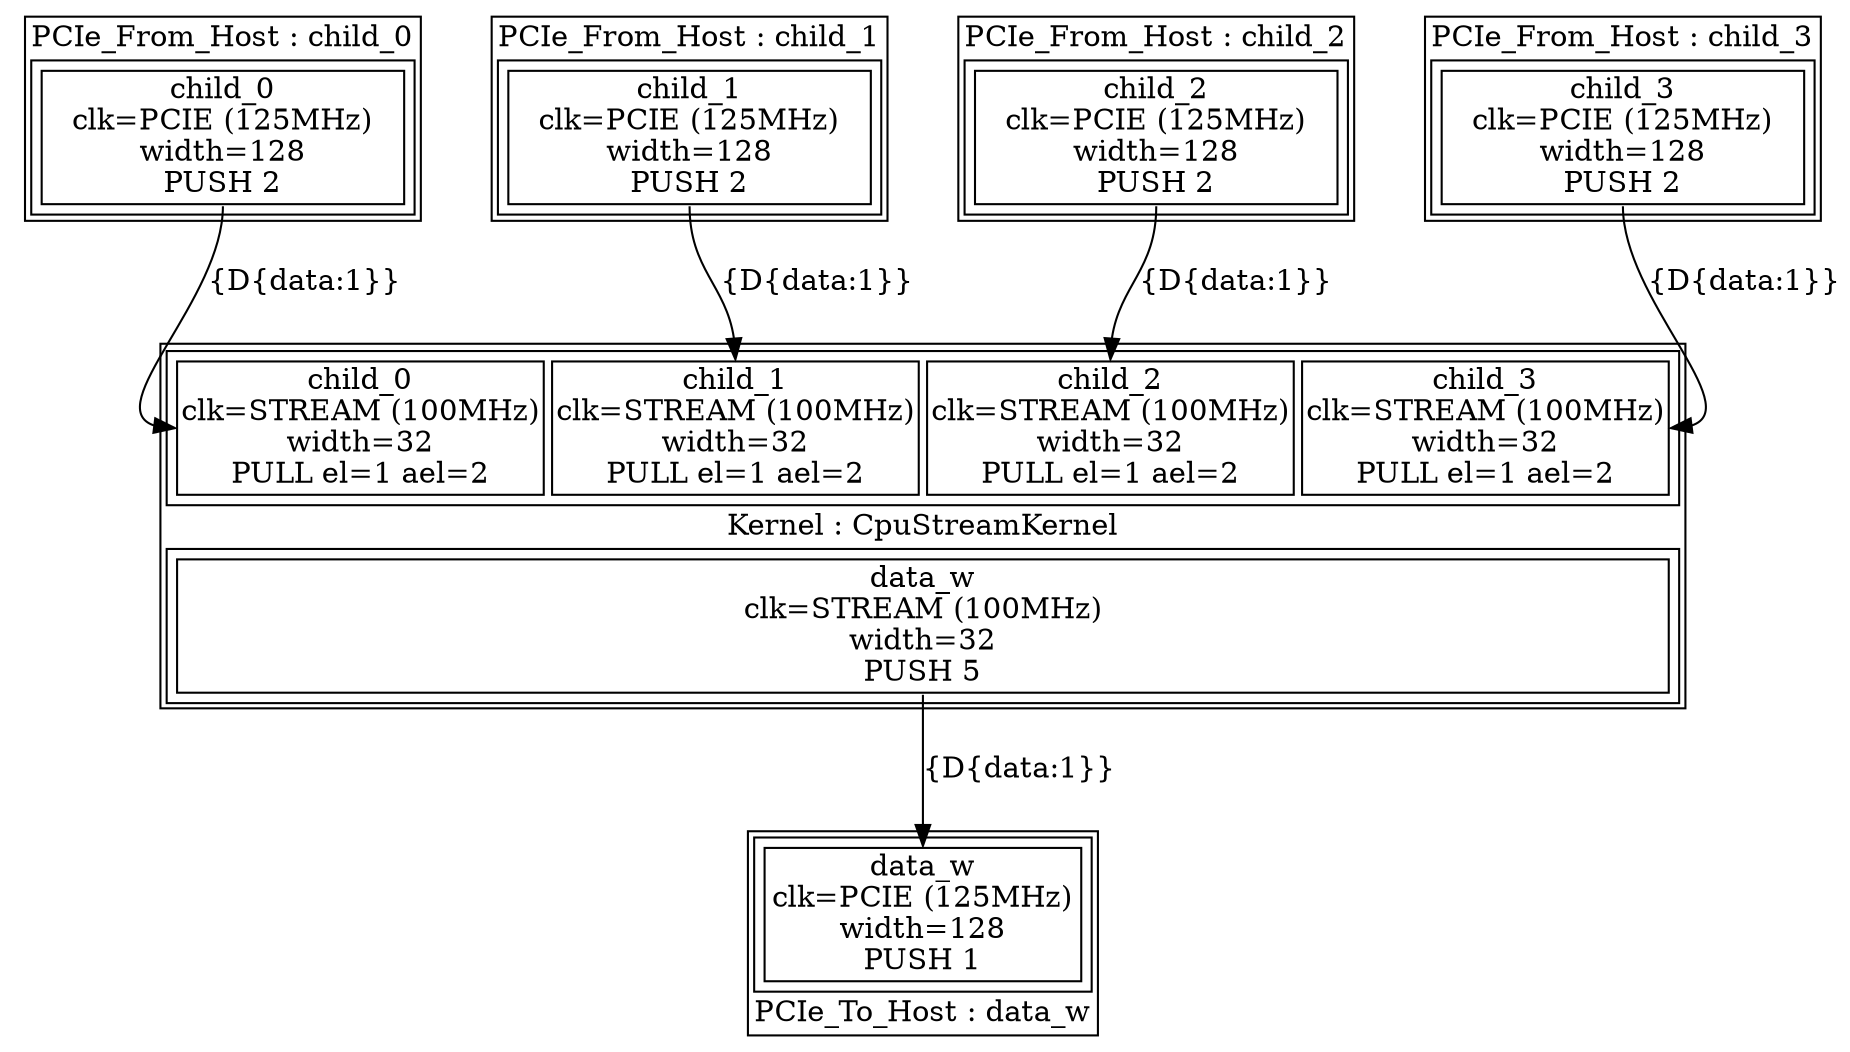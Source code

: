 digraph manager_compiler_graph {
CpuStreamKernel[shape=plaintext, label=<<TABLE  BORDER="1" CELLPADDING="1" CELLSPACING="1"><TR><TD BGCOLOR="white" BORDER="0" PORT="inputs" ROWSPAN="1" COLSPAN="1"><TABLE  BORDER="1" CELLPADDING="1" CELLSPACING="4"><TR><TD BGCOLOR="white" BORDER="1" PORT="child_0" ROWSPAN="1" COLSPAN="1">child_0<BR/>clk=STREAM (100MHz)<BR/>width=32<BR/>PULL el=1 ael=2</TD><TD BGCOLOR="white" BORDER="1" PORT="child_1" ROWSPAN="1" COLSPAN="1">child_1<BR/>clk=STREAM (100MHz)<BR/>width=32<BR/>PULL el=1 ael=2</TD><TD BGCOLOR="white" BORDER="1" PORT="child_2" ROWSPAN="1" COLSPAN="1">child_2<BR/>clk=STREAM (100MHz)<BR/>width=32<BR/>PULL el=1 ael=2</TD><TD BGCOLOR="white" BORDER="1" PORT="child_3" ROWSPAN="1" COLSPAN="1">child_3<BR/>clk=STREAM (100MHz)<BR/>width=32<BR/>PULL el=1 ael=2</TD></TR></TABLE></TD></TR><TR><TD BGCOLOR="white" BORDER="0" PORT="node_info" ROWSPAN="1" COLSPAN="1">Kernel : CpuStreamKernel</TD></TR><TR><TD BGCOLOR="white" BORDER="0" PORT="outputs" ROWSPAN="1" COLSPAN="1"><TABLE  BORDER="1" CELLPADDING="1" CELLSPACING="4"><TR><TD BGCOLOR="white" BORDER="1" PORT="data_w" ROWSPAN="1" COLSPAN="1">data_w<BR/>clk=STREAM (100MHz)<BR/>width=32<BR/>PUSH 5</TD></TR></TABLE></TD></TR></TABLE>>];
child_0[shape=plaintext, label=<<TABLE  BORDER="1" CELLPADDING="1" CELLSPACING="1"><TR><TD BGCOLOR="white" BORDER="0" PORT="node_info" ROWSPAN="1" COLSPAN="1">PCIe_From_Host : child_0</TD></TR><TR><TD BGCOLOR="white" BORDER="0" PORT="outputs" ROWSPAN="1" COLSPAN="1"><TABLE  BORDER="1" CELLPADDING="1" CELLSPACING="4"><TR><TD BGCOLOR="white" BORDER="1" PORT="child_0" ROWSPAN="1" COLSPAN="1">child_0<BR/>clk=PCIE (125MHz)<BR/>width=128<BR/>PUSH 2</TD></TR></TABLE></TD></TR></TABLE>>];
child_1[shape=plaintext, label=<<TABLE  BORDER="1" CELLPADDING="1" CELLSPACING="1"><TR><TD BGCOLOR="white" BORDER="0" PORT="node_info" ROWSPAN="1" COLSPAN="1">PCIe_From_Host : child_1</TD></TR><TR><TD BGCOLOR="white" BORDER="0" PORT="outputs" ROWSPAN="1" COLSPAN="1"><TABLE  BORDER="1" CELLPADDING="1" CELLSPACING="4"><TR><TD BGCOLOR="white" BORDER="1" PORT="child_1" ROWSPAN="1" COLSPAN="1">child_1<BR/>clk=PCIE (125MHz)<BR/>width=128<BR/>PUSH 2</TD></TR></TABLE></TD></TR></TABLE>>];
child_2[shape=plaintext, label=<<TABLE  BORDER="1" CELLPADDING="1" CELLSPACING="1"><TR><TD BGCOLOR="white" BORDER="0" PORT="node_info" ROWSPAN="1" COLSPAN="1">PCIe_From_Host : child_2</TD></TR><TR><TD BGCOLOR="white" BORDER="0" PORT="outputs" ROWSPAN="1" COLSPAN="1"><TABLE  BORDER="1" CELLPADDING="1" CELLSPACING="4"><TR><TD BGCOLOR="white" BORDER="1" PORT="child_2" ROWSPAN="1" COLSPAN="1">child_2<BR/>clk=PCIE (125MHz)<BR/>width=128<BR/>PUSH 2</TD></TR></TABLE></TD></TR></TABLE>>];
child_3[shape=plaintext, label=<<TABLE  BORDER="1" CELLPADDING="1" CELLSPACING="1"><TR><TD BGCOLOR="white" BORDER="0" PORT="node_info" ROWSPAN="1" COLSPAN="1">PCIe_From_Host : child_3</TD></TR><TR><TD BGCOLOR="white" BORDER="0" PORT="outputs" ROWSPAN="1" COLSPAN="1"><TABLE  BORDER="1" CELLPADDING="1" CELLSPACING="4"><TR><TD BGCOLOR="white" BORDER="1" PORT="child_3" ROWSPAN="1" COLSPAN="1">child_3<BR/>clk=PCIE (125MHz)<BR/>width=128<BR/>PUSH 2</TD></TR></TABLE></TD></TR></TABLE>>];
data_w[shape=plaintext, label=<<TABLE  BORDER="1" CELLPADDING="1" CELLSPACING="1"><TR><TD BGCOLOR="white" BORDER="0" PORT="inputs" ROWSPAN="1" COLSPAN="1"><TABLE  BORDER="1" CELLPADDING="1" CELLSPACING="4"><TR><TD BGCOLOR="white" BORDER="1" PORT="data_w" ROWSPAN="1" COLSPAN="1">data_w<BR/>clk=PCIE (125MHz)<BR/>width=128<BR/>PUSH 1</TD></TR></TABLE></TD></TR><TR><TD BGCOLOR="white" BORDER="0" PORT="node_info" ROWSPAN="1" COLSPAN="1">PCIe_To_Host : data_w</TD></TR></TABLE>>];
child_0 -> CpuStreamKernel [headport="child_0" tailport="child_0" label="{D{data:1}}"]
child_1 -> CpuStreamKernel [headport="child_1" tailport="child_1" label="{D{data:1}}"]
child_2 -> CpuStreamKernel [headport="child_2" tailport="child_2" label="{D{data:1}}"]
child_3 -> CpuStreamKernel [headport="child_3" tailport="child_3" label="{D{data:1}}"]
CpuStreamKernel -> data_w [headport="data_w" tailport="data_w" label="{D{data:1}}"]
}
